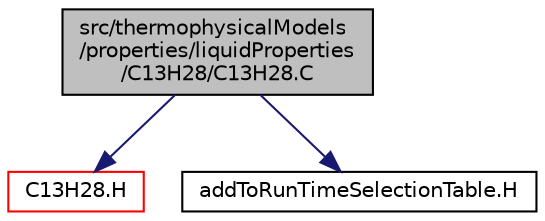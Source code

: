 digraph "src/thermophysicalModels/properties/liquidProperties/C13H28/C13H28.C"
{
  bgcolor="transparent";
  edge [fontname="Helvetica",fontsize="10",labelfontname="Helvetica",labelfontsize="10"];
  node [fontname="Helvetica",fontsize="10",shape=record];
  Node0 [label="src/thermophysicalModels\l/properties/liquidProperties\l/C13H28/C13H28.C",height=0.2,width=0.4,color="black", fillcolor="grey75", style="filled", fontcolor="black"];
  Node0 -> Node1 [color="midnightblue",fontsize="10",style="solid",fontname="Helvetica"];
  Node1 [label="C13H28.H",height=0.2,width=0.4,color="red",URL="$a16082.html"];
  Node0 -> Node104 [color="midnightblue",fontsize="10",style="solid",fontname="Helvetica"];
  Node104 [label="addToRunTimeSelectionTable.H",height=0.2,width=0.4,color="black",URL="$a09989.html",tooltip="Macros for easy insertion into run-time selection tables. "];
}
